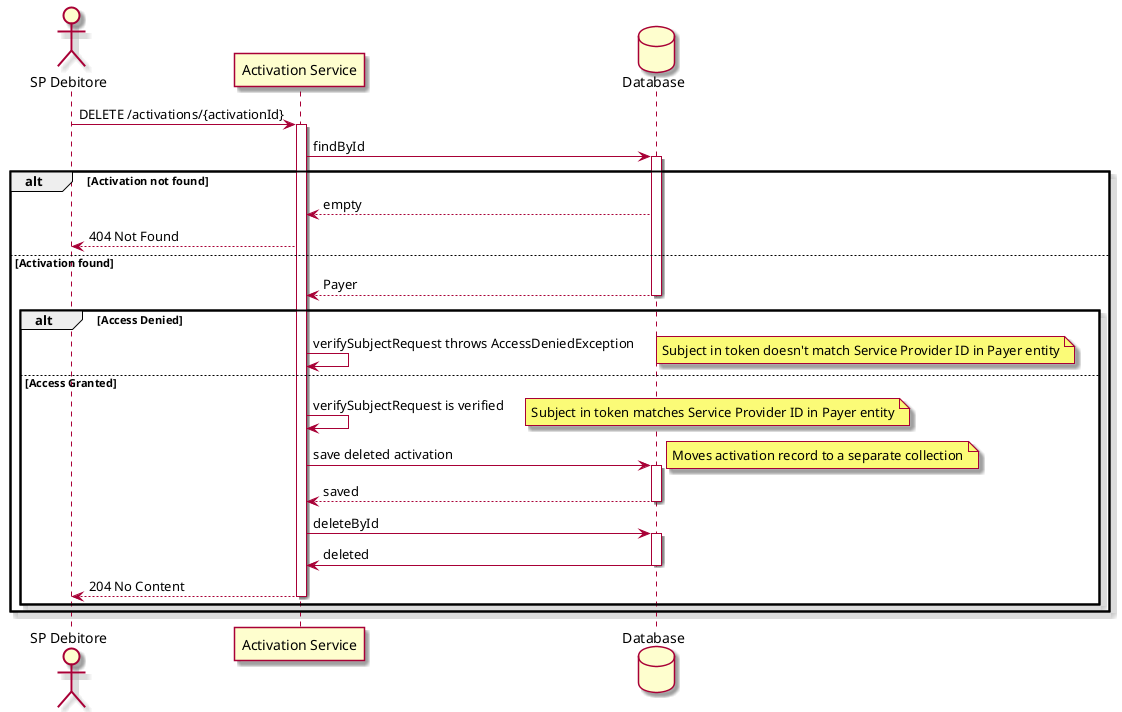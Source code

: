 @startuml

skin rose
actor "SP Debitore" as SPD
participant "Activation Service" as AS
database "Database" as DB

SPD -> AS: DELETE /activations/{activationId}
activate AS

AS -> DB: findById
activate DB

alt Activation not found
    DB --> AS: empty
    AS --> SPD: 404 Not Found

else Activation found
    DB --> AS: Payer
    deactivate DB

    alt Access Denied
        AS -> AS: verifySubjectRequest throws AccessDeniedException
        note right: Subject in token doesn't match Service Provider ID in Payer entity

    else Access Granted
        AS -> AS: verifySubjectRequest is verified
        note right: Subject in token matches Service Provider ID in Payer entity

        AS -> DB: save deleted activation
        note right: Moves activation record to a separate collection
        activate DB

        DB --> AS: saved
        deactivate DB

        AS -> DB: deleteById
        activate DB

        DB -> AS: deleted
        deactivate DB

        AS --> SPD: 204 No Content
        deactivate AS
    end
end

@enduml
